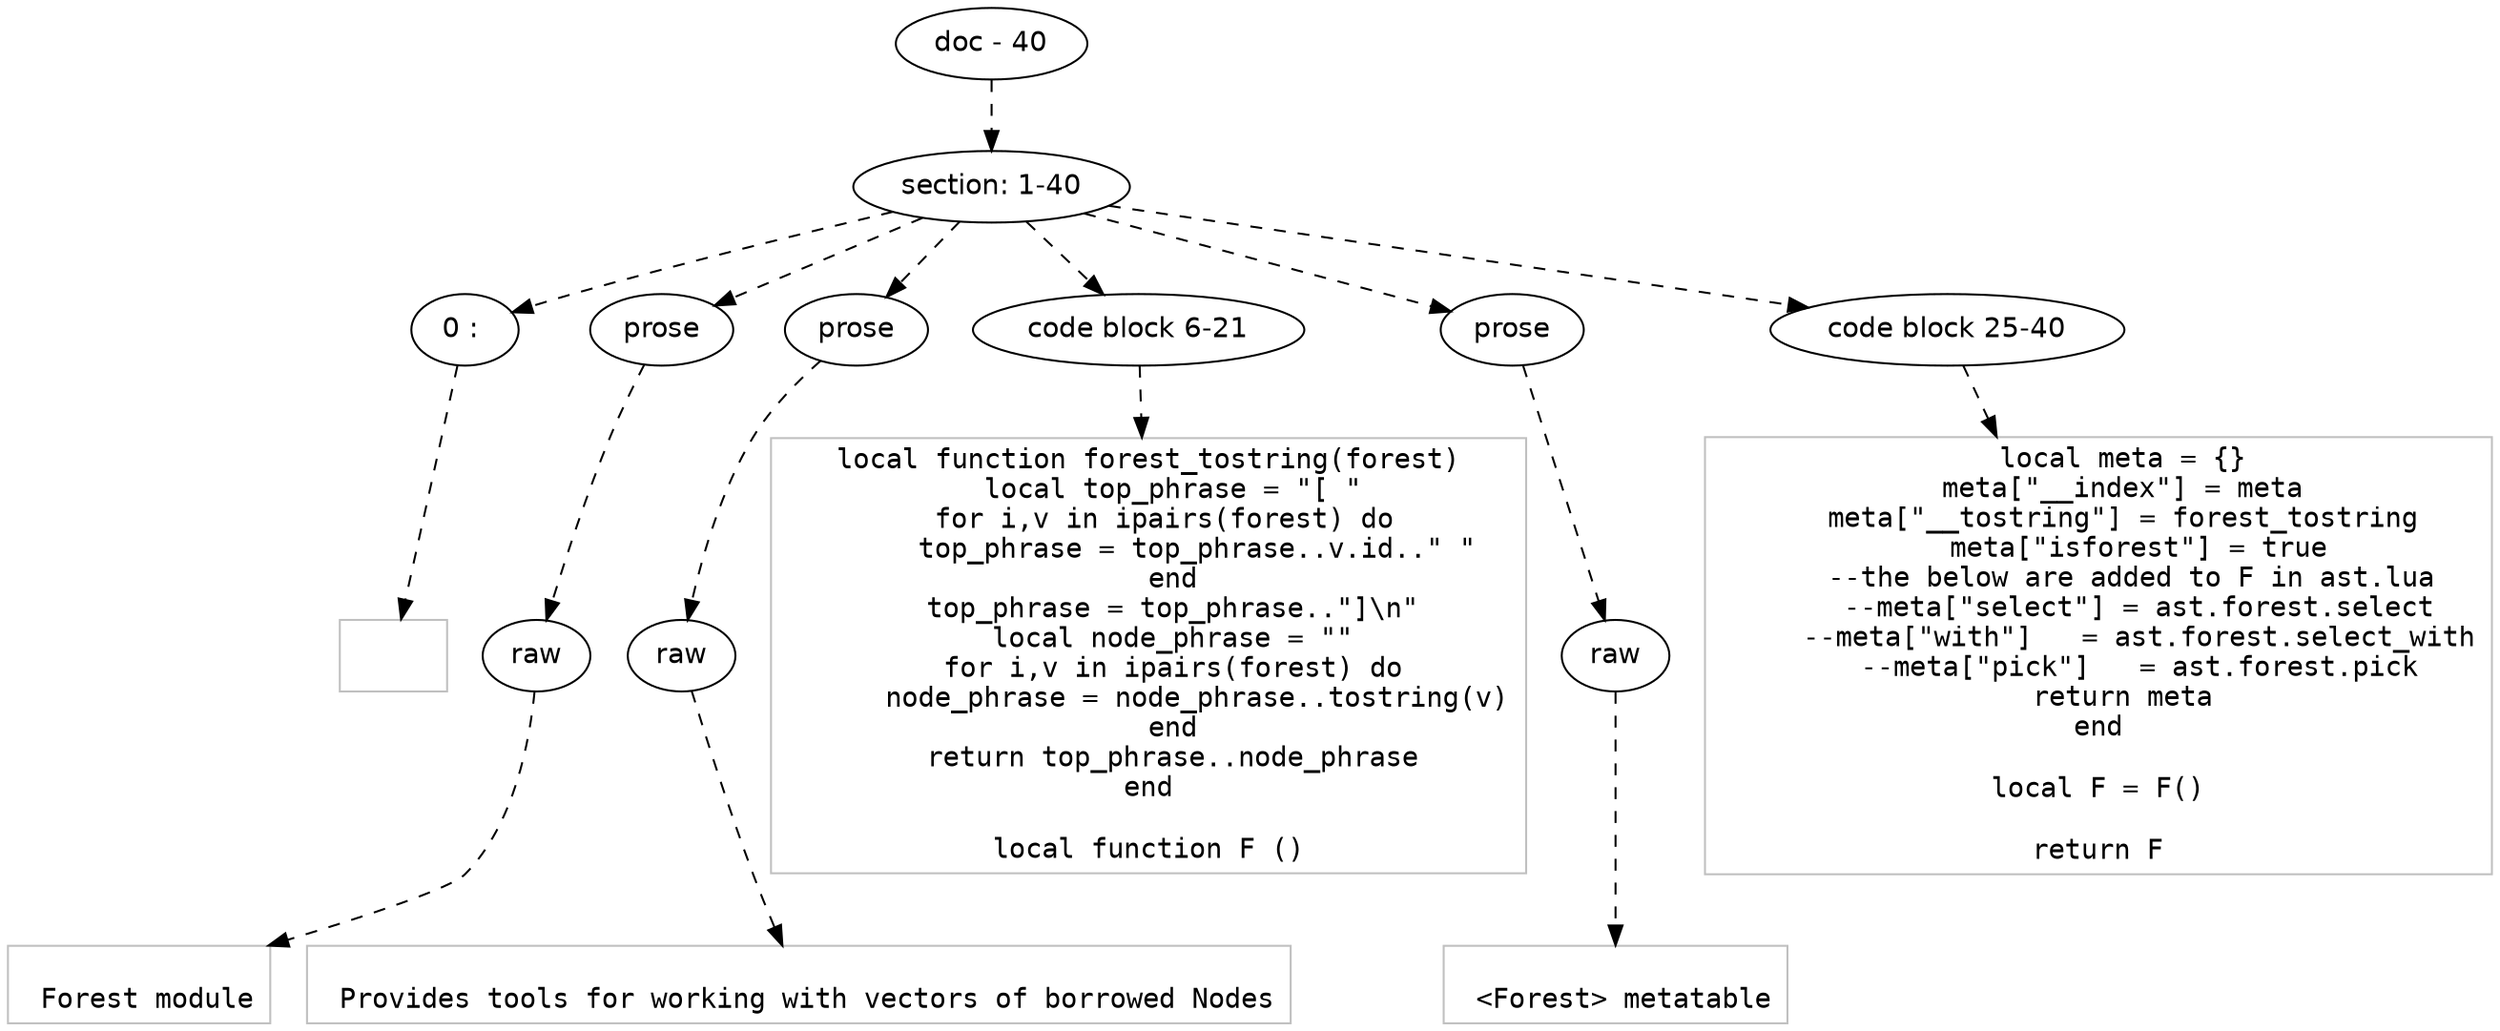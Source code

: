 digraph hierarchy {

node [fontname=Helvetica]
edge [style=dashed]

doc_0 [label="doc - 40"]


doc_0 -> { section_1}
{rank=same; section_1}

section_1 [label="section: 1-40"]


section_1 -> { header_2 prose_3 prose_4 codeblock_5 prose_6 codeblock_7}
{rank=same; header_2 prose_3 prose_4 codeblock_5 prose_6 codeblock_7}

header_2 [label="0 : "]

prose_3 [label="prose"]

prose_4 [label="prose"]

codeblock_5 [label="code block 6-21"]

prose_6 [label="prose"]

codeblock_7 [label="code block 25-40"]


header_2 -> leaf_8
leaf_8  [color=Gray,shape=rectangle,fontname=Inconsolata,label=""]
prose_3 -> { raw_9}
{rank=same; raw_9}

raw_9 [label="raw"]


raw_9 -> leaf_10
leaf_10  [color=Gray,shape=rectangle,fontname=Inconsolata,label="
 Forest module
"]
prose_4 -> { raw_11}
{rank=same; raw_11}

raw_11 [label="raw"]


raw_11 -> leaf_12
leaf_12  [color=Gray,shape=rectangle,fontname=Inconsolata,label="
 Provides tools for working with vectors of borrowed Nodes
"]
codeblock_5 -> leaf_13
leaf_13  [color=Gray,shape=rectangle,fontname=Inconsolata,label="local function forest_tostring(forest)
   local top_phrase = \"[ \"
   for i,v in ipairs(forest) do 
      top_phrase = top_phrase..v.id..\" \"
   end
   top_phrase = top_phrase..\"]\\n\"
   local node_phrase = \"\"
   for i,v in ipairs(forest) do
      node_phrase = node_phrase..tostring(v)
   end
   return top_phrase..node_phrase
end

local function F ()"]
prose_6 -> { raw_14}
{rank=same; raw_14}

raw_14 [label="raw"]


raw_14 -> leaf_15
leaf_15  [color=Gray,shape=rectangle,fontname=Inconsolata,label="
 <Forest> metatable
"]
codeblock_7 -> leaf_16
leaf_16  [color=Gray,shape=rectangle,fontname=Inconsolata,label="   local meta = {}
   meta[\"__index\"] = meta
   meta[\"__tostring\"] = forest_tostring
     meta[\"isforest\"] = true
     --the below are added to F in ast.lua 
     --meta[\"select\"] = ast.forest.select
     --meta[\"with\"]   = ast.forest.select_with
     --meta[\"pick\"]   = ast.forest.pick
   return meta
end

local F = F()

return F"]

}
